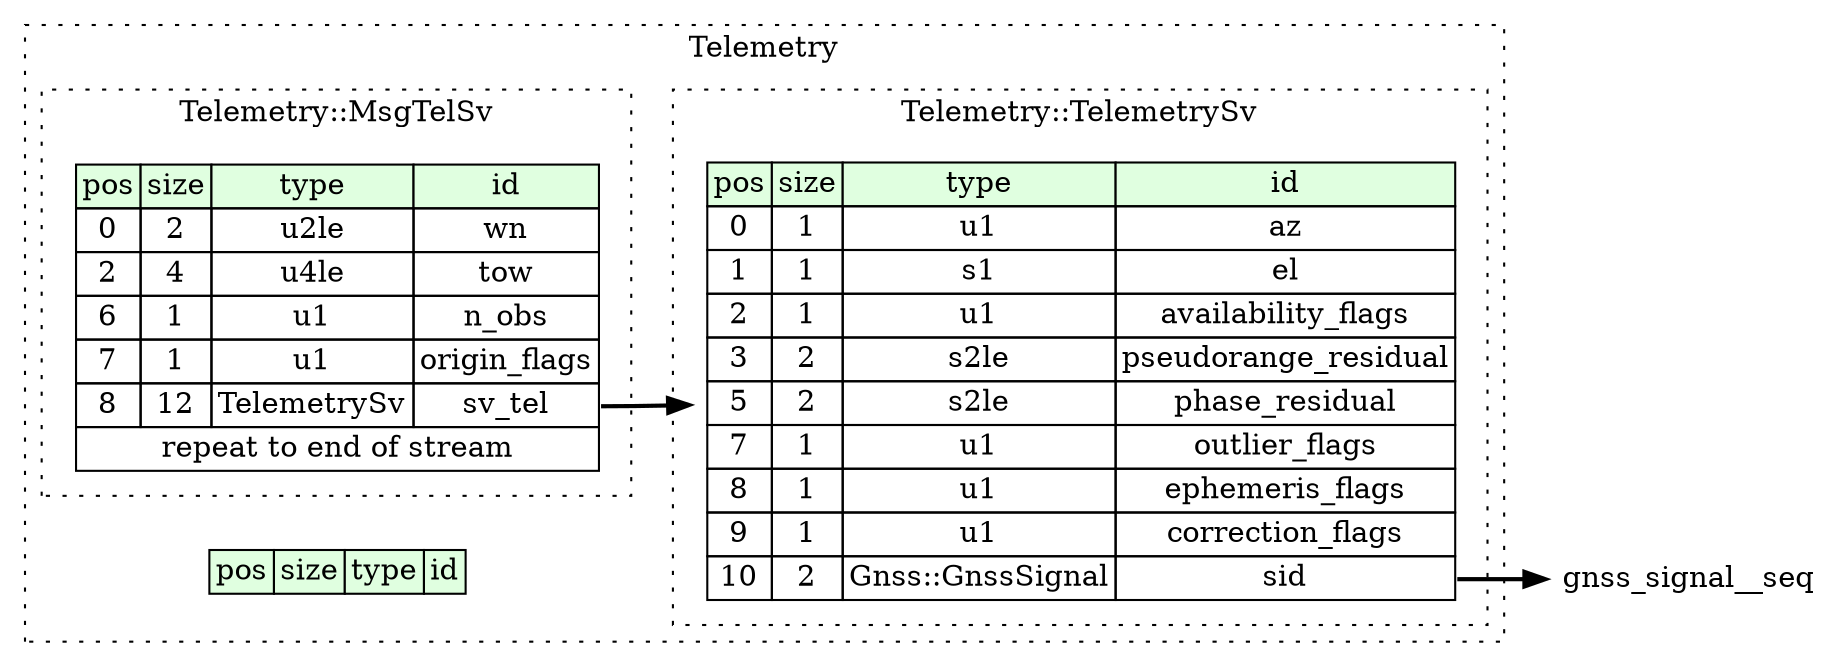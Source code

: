 digraph {
	rankdir=LR;
	node [shape=plaintext];
	subgraph cluster__telemetry {
		label="Telemetry";
		graph[style=dotted];

		telemetry__seq [label=<<TABLE BORDER="0" CELLBORDER="1" CELLSPACING="0">
			<TR><TD BGCOLOR="#E0FFE0">pos</TD><TD BGCOLOR="#E0FFE0">size</TD><TD BGCOLOR="#E0FFE0">type</TD><TD BGCOLOR="#E0FFE0">id</TD></TR>
		</TABLE>>];
		subgraph cluster__telemetry_sv {
			label="Telemetry::TelemetrySv";
			graph[style=dotted];

			telemetry_sv__seq [label=<<TABLE BORDER="0" CELLBORDER="1" CELLSPACING="0">
				<TR><TD BGCOLOR="#E0FFE0">pos</TD><TD BGCOLOR="#E0FFE0">size</TD><TD BGCOLOR="#E0FFE0">type</TD><TD BGCOLOR="#E0FFE0">id</TD></TR>
				<TR><TD PORT="az_pos">0</TD><TD PORT="az_size">1</TD><TD>u1</TD><TD PORT="az_type">az</TD></TR>
				<TR><TD PORT="el_pos">1</TD><TD PORT="el_size">1</TD><TD>s1</TD><TD PORT="el_type">el</TD></TR>
				<TR><TD PORT="availability_flags_pos">2</TD><TD PORT="availability_flags_size">1</TD><TD>u1</TD><TD PORT="availability_flags_type">availability_flags</TD></TR>
				<TR><TD PORT="pseudorange_residual_pos">3</TD><TD PORT="pseudorange_residual_size">2</TD><TD>s2le</TD><TD PORT="pseudorange_residual_type">pseudorange_residual</TD></TR>
				<TR><TD PORT="phase_residual_pos">5</TD><TD PORT="phase_residual_size">2</TD><TD>s2le</TD><TD PORT="phase_residual_type">phase_residual</TD></TR>
				<TR><TD PORT="outlier_flags_pos">7</TD><TD PORT="outlier_flags_size">1</TD><TD>u1</TD><TD PORT="outlier_flags_type">outlier_flags</TD></TR>
				<TR><TD PORT="ephemeris_flags_pos">8</TD><TD PORT="ephemeris_flags_size">1</TD><TD>u1</TD><TD PORT="ephemeris_flags_type">ephemeris_flags</TD></TR>
				<TR><TD PORT="correction_flags_pos">9</TD><TD PORT="correction_flags_size">1</TD><TD>u1</TD><TD PORT="correction_flags_type">correction_flags</TD></TR>
				<TR><TD PORT="sid_pos">10</TD><TD PORT="sid_size">2</TD><TD>Gnss::GnssSignal</TD><TD PORT="sid_type">sid</TD></TR>
			</TABLE>>];
		}
		subgraph cluster__msg_tel_sv {
			label="Telemetry::MsgTelSv";
			graph[style=dotted];

			msg_tel_sv__seq [label=<<TABLE BORDER="0" CELLBORDER="1" CELLSPACING="0">
				<TR><TD BGCOLOR="#E0FFE0">pos</TD><TD BGCOLOR="#E0FFE0">size</TD><TD BGCOLOR="#E0FFE0">type</TD><TD BGCOLOR="#E0FFE0">id</TD></TR>
				<TR><TD PORT="wn_pos">0</TD><TD PORT="wn_size">2</TD><TD>u2le</TD><TD PORT="wn_type">wn</TD></TR>
				<TR><TD PORT="tow_pos">2</TD><TD PORT="tow_size">4</TD><TD>u4le</TD><TD PORT="tow_type">tow</TD></TR>
				<TR><TD PORT="n_obs_pos">6</TD><TD PORT="n_obs_size">1</TD><TD>u1</TD><TD PORT="n_obs_type">n_obs</TD></TR>
				<TR><TD PORT="origin_flags_pos">7</TD><TD PORT="origin_flags_size">1</TD><TD>u1</TD><TD PORT="origin_flags_type">origin_flags</TD></TR>
				<TR><TD PORT="sv_tel_pos">8</TD><TD PORT="sv_tel_size">12</TD><TD>TelemetrySv</TD><TD PORT="sv_tel_type">sv_tel</TD></TR>
				<TR><TD COLSPAN="4" PORT="sv_tel__repeat">repeat to end of stream</TD></TR>
			</TABLE>>];
		}
	}
	telemetry_sv__seq:sid_type -> gnss_signal__seq [style=bold];
	msg_tel_sv__seq:sv_tel_type -> telemetry_sv__seq [style=bold];
}
